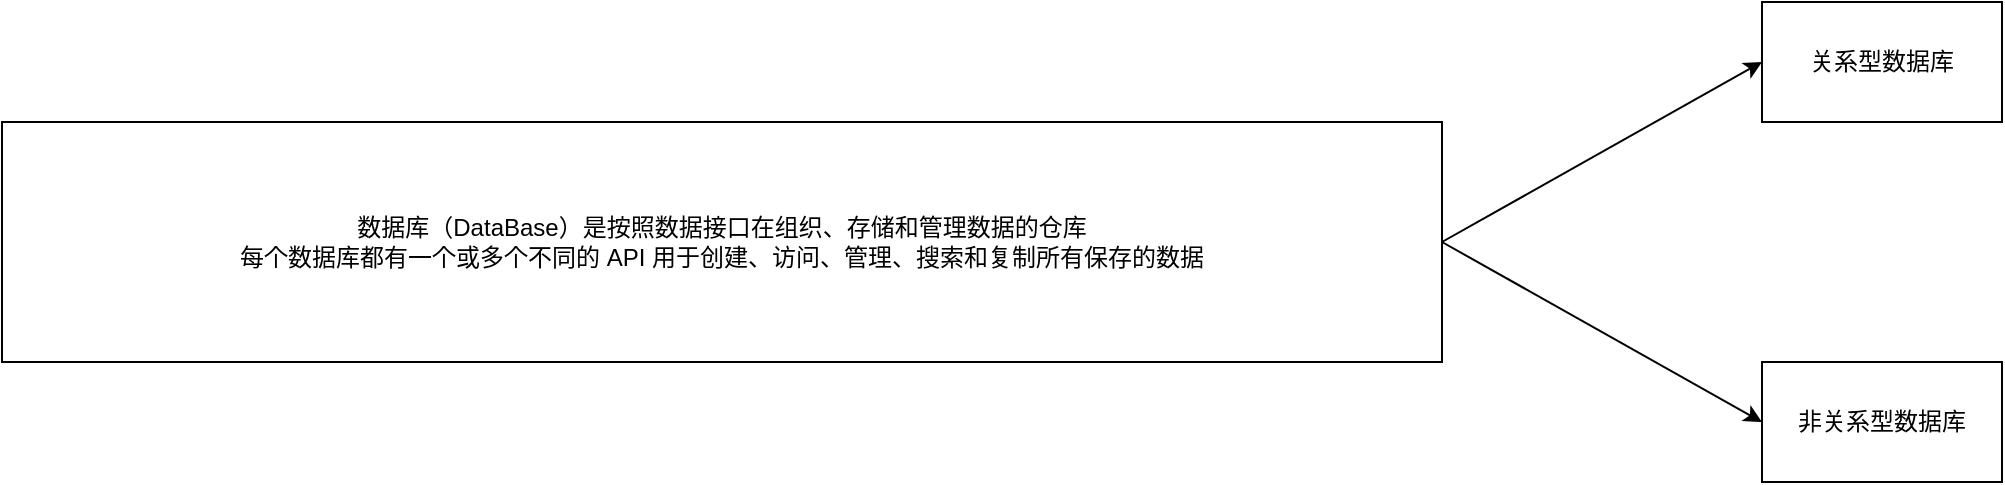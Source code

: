 <mxfile version="14.6.10" type="github">
  <diagram id="MMsxguZnOxTSjoMs5qfO" name="关系型数据库">
    <mxGraphModel dx="2066" dy="1151" grid="1" gridSize="10" guides="1" tooltips="1" connect="1" arrows="1" fold="1" page="1" pageScale="1" pageWidth="3300" pageHeight="4681" math="0" shadow="0">
      <root>
        <mxCell id="0" />
        <mxCell id="1" parent="0" />
        <mxCell id="L8yggE098ojc3T5asFsY-5" style="edgeStyle=none;rounded=0;orthogonalLoop=1;jettySize=auto;html=1;exitX=1;exitY=0.5;exitDx=0;exitDy=0;entryX=0;entryY=0.5;entryDx=0;entryDy=0;" edge="1" parent="1" source="L8yggE098ojc3T5asFsY-1" target="L8yggE098ojc3T5asFsY-3">
          <mxGeometry relative="1" as="geometry" />
        </mxCell>
        <mxCell id="L8yggE098ojc3T5asFsY-6" style="edgeStyle=none;rounded=0;orthogonalLoop=1;jettySize=auto;html=1;exitX=1;exitY=0.5;exitDx=0;exitDy=0;entryX=0;entryY=0.5;entryDx=0;entryDy=0;" edge="1" parent="1" source="L8yggE098ojc3T5asFsY-1" target="L8yggE098ojc3T5asFsY-4">
          <mxGeometry relative="1" as="geometry" />
        </mxCell>
        <mxCell id="L8yggE098ojc3T5asFsY-1" value="数据库（DataBase）是按照数据接口在组织、存储和管理数据的仓库&lt;br&gt;每个数据库都有一个或多个不同的 API 用于创建、访问、管理、搜索和复制所有保存的数据" style="text;html=1;fillColor=none;align=center;verticalAlign=middle;whiteSpace=wrap;rounded=0;strokeColor=#000000;" vertex="1" parent="1">
          <mxGeometry x="120" y="400" width="720" height="120" as="geometry" />
        </mxCell>
        <mxCell id="L8yggE098ojc3T5asFsY-3" value="关系型数据库" style="rounded=0;whiteSpace=wrap;html=1;strokeColor=#000000;" vertex="1" parent="1">
          <mxGeometry x="1000" y="340" width="120" height="60" as="geometry" />
        </mxCell>
        <mxCell id="L8yggE098ojc3T5asFsY-4" value="非关系型数据库" style="rounded=0;whiteSpace=wrap;html=1;strokeColor=#000000;" vertex="1" parent="1">
          <mxGeometry x="1000" y="520" width="120" height="60" as="geometry" />
        </mxCell>
      </root>
    </mxGraphModel>
  </diagram>
</mxfile>
